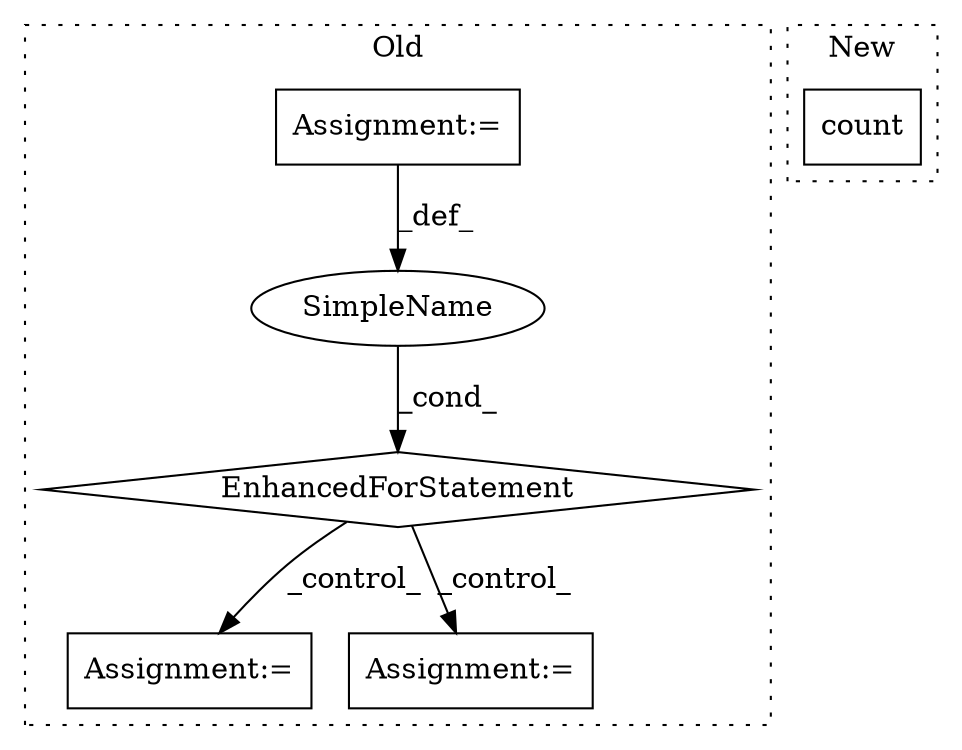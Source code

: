 digraph G {
subgraph cluster0 {
1 [label="EnhancedForStatement" a="70" s="1189,1280" l="53,2" shape="diamond"];
3 [label="Assignment:=" a="7" s="1178" l="1" shape="box"];
4 [label="Assignment:=" a="7" s="1387" l="1" shape="box"];
5 [label="SimpleName" a="42" s="1246" l="1" shape="ellipse"];
6 [label="Assignment:=" a="7" s="1515" l="1" shape="box"];
label = "Old";
style="dotted";
}
subgraph cluster1 {
2 [label="count" a="32" s="952" l="7" shape="box"];
label = "New";
style="dotted";
}
1 -> 6 [label="_control_"];
1 -> 4 [label="_control_"];
3 -> 5 [label="_def_"];
5 -> 1 [label="_cond_"];
}